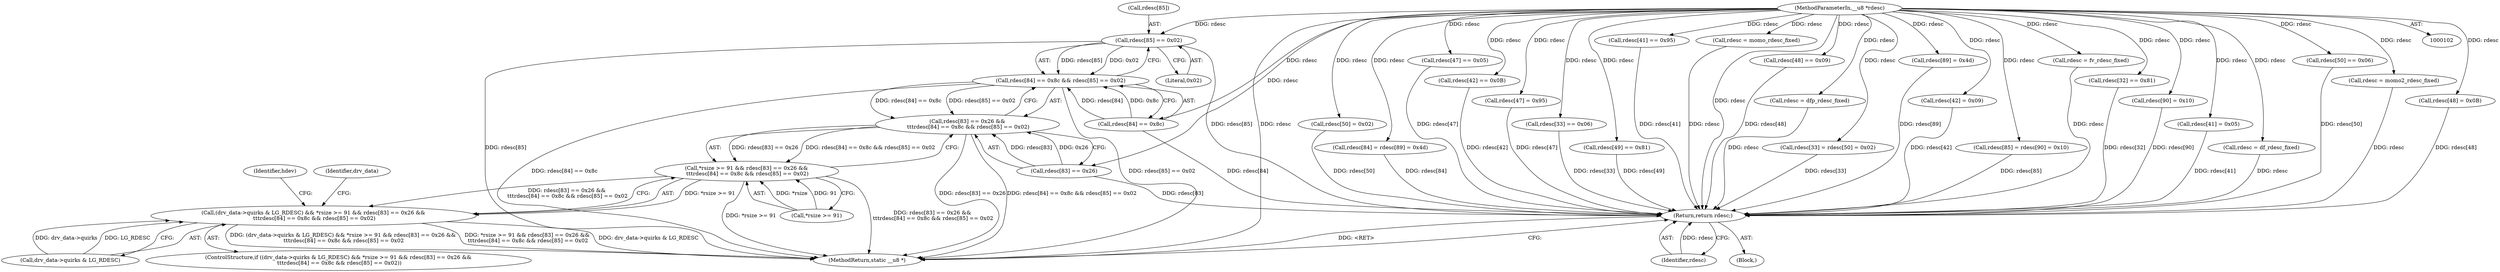 digraph "0_linux_4ab25786c87eb20857bbb715c3ae34ec8fd6a214_1@array" {
"1000140" [label="(Call,rdesc[85] == 0x02)"];
"1000104" [label="(MethodParameterIn,__u8 *rdesc)"];
"1000134" [label="(Call,rdesc[84] == 0x8c && rdesc[85] == 0x02)"];
"1000128" [label="(Call,rdesc[83] == 0x26 &&\n \t\t\trdesc[84] == 0x8c && rdesc[85] == 0x02)"];
"1000123" [label="(Call,*rsize >= 91 && rdesc[83] == 0x26 &&\n \t\t\trdesc[84] == 0x8c && rdesc[85] == 0x02)"];
"1000117" [label="(Call,(drv_data->quirks & LG_RDESC) && *rsize >= 91 && rdesc[83] == 0x26 &&\n \t\t\trdesc[84] == 0x8c && rdesc[85] == 0x02)"];
"1000409" [label="(Return,return rdesc;)"];
"1000379" [label="(Call,rdesc[48] == 0x09)"];
"1000345" [label="(Call,rdesc = dfp_rdesc_fixed)"];
"1000206" [label="(Call,rdesc[33] = rdesc[50] = 0x02)"];
"1000104" [label="(MethodParameterIn,__u8 *rdesc)"];
"1000153" [label="(Call,rdesc[89] = 0x4d)"];
"1000411" [label="(MethodReturn,static __u8 *)"];
"1000124" [label="(Call,*rsize >= 91)"];
"1000393" [label="(Call,rdesc[42] = 0x09)"];
"1000147" [label="(Identifier,hdev)"];
"1000158" [label="(Call,rdesc[85] = rdesc[90] = 0x10)"];
"1000326" [label="(Call,rdesc = fv_rdesc_fixed)"];
"1000106" [label="(Block,)"];
"1000180" [label="(Call,rdesc[32] == 0x81)"];
"1000140" [label="(Call,rdesc[85] == 0x02)"];
"1000162" [label="(Call,rdesc[90] = 0x10)"];
"1000171" [label="(Identifier,drv_data)"];
"1000116" [label="(ControlStructure,if ((drv_data->quirks & LG_RDESC) && *rsize >= 91 && rdesc[83] == 0x26 &&\n \t\t\trdesc[84] == 0x8c && rdesc[85] == 0x02))"];
"1000129" [label="(Call,rdesc[83] == 0x26)"];
"1000135" [label="(Call,rdesc[84] == 0x8c)"];
"1000118" [label="(Call,drv_data->quirks & LG_RDESC)"];
"1000388" [label="(Call,rdesc[41] = 0x05)"];
"1000269" [label="(Call,rdesc = df_rdesc_fixed)"];
"1000197" [label="(Call,rdesc[50] == 0x06)"];
"1000307" [label="(Call,rdesc = momo2_rdesc_fixed)"];
"1000403" [label="(Call,rdesc[48] = 0x0B)"];
"1000210" [label="(Call,rdesc[50] = 0x02)"];
"1000144" [label="(Literal,0x02)"];
"1000149" [label="(Call,rdesc[84] = rdesc[89] = 0x4d)"];
"1000410" [label="(Identifier,rdesc)"];
"1000117" [label="(Call,(drv_data->quirks & LG_RDESC) && *rsize >= 91 && rdesc[83] == 0x26 &&\n \t\t\trdesc[84] == 0x8c && rdesc[85] == 0x02)"];
"1000374" [label="(Call,rdesc[47] == 0x05)"];
"1000123" [label="(Call,*rsize >= 91 && rdesc[83] == 0x26 &&\n \t\t\trdesc[84] == 0x8c && rdesc[85] == 0x02)"];
"1000141" [label="(Call,rdesc[85])"];
"1000368" [label="(Call,rdesc[42] == 0x0B)"];
"1000398" [label="(Call,rdesc[47] = 0x95)"];
"1000409" [label="(Return,return rdesc;)"];
"1000186" [label="(Call,rdesc[33] == 0x06)"];
"1000128" [label="(Call,rdesc[83] == 0x26 &&\n \t\t\trdesc[84] == 0x8c && rdesc[85] == 0x02)"];
"1000192" [label="(Call,rdesc[49] == 0x81)"];
"1000362" [label="(Call,rdesc[41] == 0x95)"];
"1000288" [label="(Call,rdesc = momo_rdesc_fixed)"];
"1000134" [label="(Call,rdesc[84] == 0x8c && rdesc[85] == 0x02)"];
"1000140" -> "1000134"  [label="AST: "];
"1000140" -> "1000144"  [label="CFG: "];
"1000141" -> "1000140"  [label="AST: "];
"1000144" -> "1000140"  [label="AST: "];
"1000134" -> "1000140"  [label="CFG: "];
"1000140" -> "1000411"  [label="DDG: rdesc[85]"];
"1000140" -> "1000134"  [label="DDG: rdesc[85]"];
"1000140" -> "1000134"  [label="DDG: 0x02"];
"1000104" -> "1000140"  [label="DDG: rdesc"];
"1000140" -> "1000409"  [label="DDG: rdesc[85]"];
"1000104" -> "1000102"  [label="AST: "];
"1000104" -> "1000411"  [label="DDG: rdesc"];
"1000104" -> "1000129"  [label="DDG: rdesc"];
"1000104" -> "1000135"  [label="DDG: rdesc"];
"1000104" -> "1000149"  [label="DDG: rdesc"];
"1000104" -> "1000153"  [label="DDG: rdesc"];
"1000104" -> "1000158"  [label="DDG: rdesc"];
"1000104" -> "1000162"  [label="DDG: rdesc"];
"1000104" -> "1000180"  [label="DDG: rdesc"];
"1000104" -> "1000186"  [label="DDG: rdesc"];
"1000104" -> "1000192"  [label="DDG: rdesc"];
"1000104" -> "1000197"  [label="DDG: rdesc"];
"1000104" -> "1000206"  [label="DDG: rdesc"];
"1000104" -> "1000210"  [label="DDG: rdesc"];
"1000104" -> "1000269"  [label="DDG: rdesc"];
"1000104" -> "1000288"  [label="DDG: rdesc"];
"1000104" -> "1000307"  [label="DDG: rdesc"];
"1000104" -> "1000326"  [label="DDG: rdesc"];
"1000104" -> "1000345"  [label="DDG: rdesc"];
"1000104" -> "1000362"  [label="DDG: rdesc"];
"1000104" -> "1000368"  [label="DDG: rdesc"];
"1000104" -> "1000374"  [label="DDG: rdesc"];
"1000104" -> "1000379"  [label="DDG: rdesc"];
"1000104" -> "1000388"  [label="DDG: rdesc"];
"1000104" -> "1000393"  [label="DDG: rdesc"];
"1000104" -> "1000398"  [label="DDG: rdesc"];
"1000104" -> "1000403"  [label="DDG: rdesc"];
"1000104" -> "1000409"  [label="DDG: rdesc"];
"1000134" -> "1000128"  [label="AST: "];
"1000134" -> "1000135"  [label="CFG: "];
"1000135" -> "1000134"  [label="AST: "];
"1000128" -> "1000134"  [label="CFG: "];
"1000134" -> "1000411"  [label="DDG: rdesc[85] == 0x02"];
"1000134" -> "1000411"  [label="DDG: rdesc[84] == 0x8c"];
"1000134" -> "1000128"  [label="DDG: rdesc[84] == 0x8c"];
"1000134" -> "1000128"  [label="DDG: rdesc[85] == 0x02"];
"1000135" -> "1000134"  [label="DDG: rdesc[84]"];
"1000135" -> "1000134"  [label="DDG: 0x8c"];
"1000128" -> "1000123"  [label="AST: "];
"1000128" -> "1000129"  [label="CFG: "];
"1000129" -> "1000128"  [label="AST: "];
"1000123" -> "1000128"  [label="CFG: "];
"1000128" -> "1000411"  [label="DDG: rdesc[83] == 0x26"];
"1000128" -> "1000411"  [label="DDG: rdesc[84] == 0x8c && rdesc[85] == 0x02"];
"1000128" -> "1000123"  [label="DDG: rdesc[83] == 0x26"];
"1000128" -> "1000123"  [label="DDG: rdesc[84] == 0x8c && rdesc[85] == 0x02"];
"1000129" -> "1000128"  [label="DDG: rdesc[83]"];
"1000129" -> "1000128"  [label="DDG: 0x26"];
"1000123" -> "1000117"  [label="AST: "];
"1000123" -> "1000124"  [label="CFG: "];
"1000124" -> "1000123"  [label="AST: "];
"1000117" -> "1000123"  [label="CFG: "];
"1000123" -> "1000411"  [label="DDG: rdesc[83] == 0x26 &&\n \t\t\trdesc[84] == 0x8c && rdesc[85] == 0x02"];
"1000123" -> "1000411"  [label="DDG: *rsize >= 91"];
"1000123" -> "1000117"  [label="DDG: *rsize >= 91"];
"1000123" -> "1000117"  [label="DDG: rdesc[83] == 0x26 &&\n \t\t\trdesc[84] == 0x8c && rdesc[85] == 0x02"];
"1000124" -> "1000123"  [label="DDG: *rsize"];
"1000124" -> "1000123"  [label="DDG: 91"];
"1000117" -> "1000116"  [label="AST: "];
"1000117" -> "1000118"  [label="CFG: "];
"1000118" -> "1000117"  [label="AST: "];
"1000147" -> "1000117"  [label="CFG: "];
"1000171" -> "1000117"  [label="CFG: "];
"1000117" -> "1000411"  [label="DDG: (drv_data->quirks & LG_RDESC) && *rsize >= 91 && rdesc[83] == 0x26 &&\n \t\t\trdesc[84] == 0x8c && rdesc[85] == 0x02"];
"1000117" -> "1000411"  [label="DDG: *rsize >= 91 && rdesc[83] == 0x26 &&\n \t\t\trdesc[84] == 0x8c && rdesc[85] == 0x02"];
"1000117" -> "1000411"  [label="DDG: drv_data->quirks & LG_RDESC"];
"1000118" -> "1000117"  [label="DDG: drv_data->quirks"];
"1000118" -> "1000117"  [label="DDG: LG_RDESC"];
"1000409" -> "1000106"  [label="AST: "];
"1000409" -> "1000410"  [label="CFG: "];
"1000410" -> "1000409"  [label="AST: "];
"1000411" -> "1000409"  [label="CFG: "];
"1000409" -> "1000411"  [label="DDG: <RET>"];
"1000410" -> "1000409"  [label="DDG: rdesc"];
"1000129" -> "1000409"  [label="DDG: rdesc[83]"];
"1000186" -> "1000409"  [label="DDG: rdesc[33]"];
"1000388" -> "1000409"  [label="DDG: rdesc[41]"];
"1000403" -> "1000409"  [label="DDG: rdesc[48]"];
"1000180" -> "1000409"  [label="DDG: rdesc[32]"];
"1000206" -> "1000409"  [label="DDG: rdesc[33]"];
"1000153" -> "1000409"  [label="DDG: rdesc[89]"];
"1000135" -> "1000409"  [label="DDG: rdesc[84]"];
"1000398" -> "1000409"  [label="DDG: rdesc[47]"];
"1000158" -> "1000409"  [label="DDG: rdesc[85]"];
"1000368" -> "1000409"  [label="DDG: rdesc[42]"];
"1000393" -> "1000409"  [label="DDG: rdesc[42]"];
"1000374" -> "1000409"  [label="DDG: rdesc[47]"];
"1000379" -> "1000409"  [label="DDG: rdesc[48]"];
"1000288" -> "1000409"  [label="DDG: rdesc"];
"1000192" -> "1000409"  [label="DDG: rdesc[49]"];
"1000210" -> "1000409"  [label="DDG: rdesc[50]"];
"1000269" -> "1000409"  [label="DDG: rdesc"];
"1000149" -> "1000409"  [label="DDG: rdesc[84]"];
"1000345" -> "1000409"  [label="DDG: rdesc"];
"1000326" -> "1000409"  [label="DDG: rdesc"];
"1000162" -> "1000409"  [label="DDG: rdesc[90]"];
"1000307" -> "1000409"  [label="DDG: rdesc"];
"1000362" -> "1000409"  [label="DDG: rdesc[41]"];
"1000197" -> "1000409"  [label="DDG: rdesc[50]"];
}
